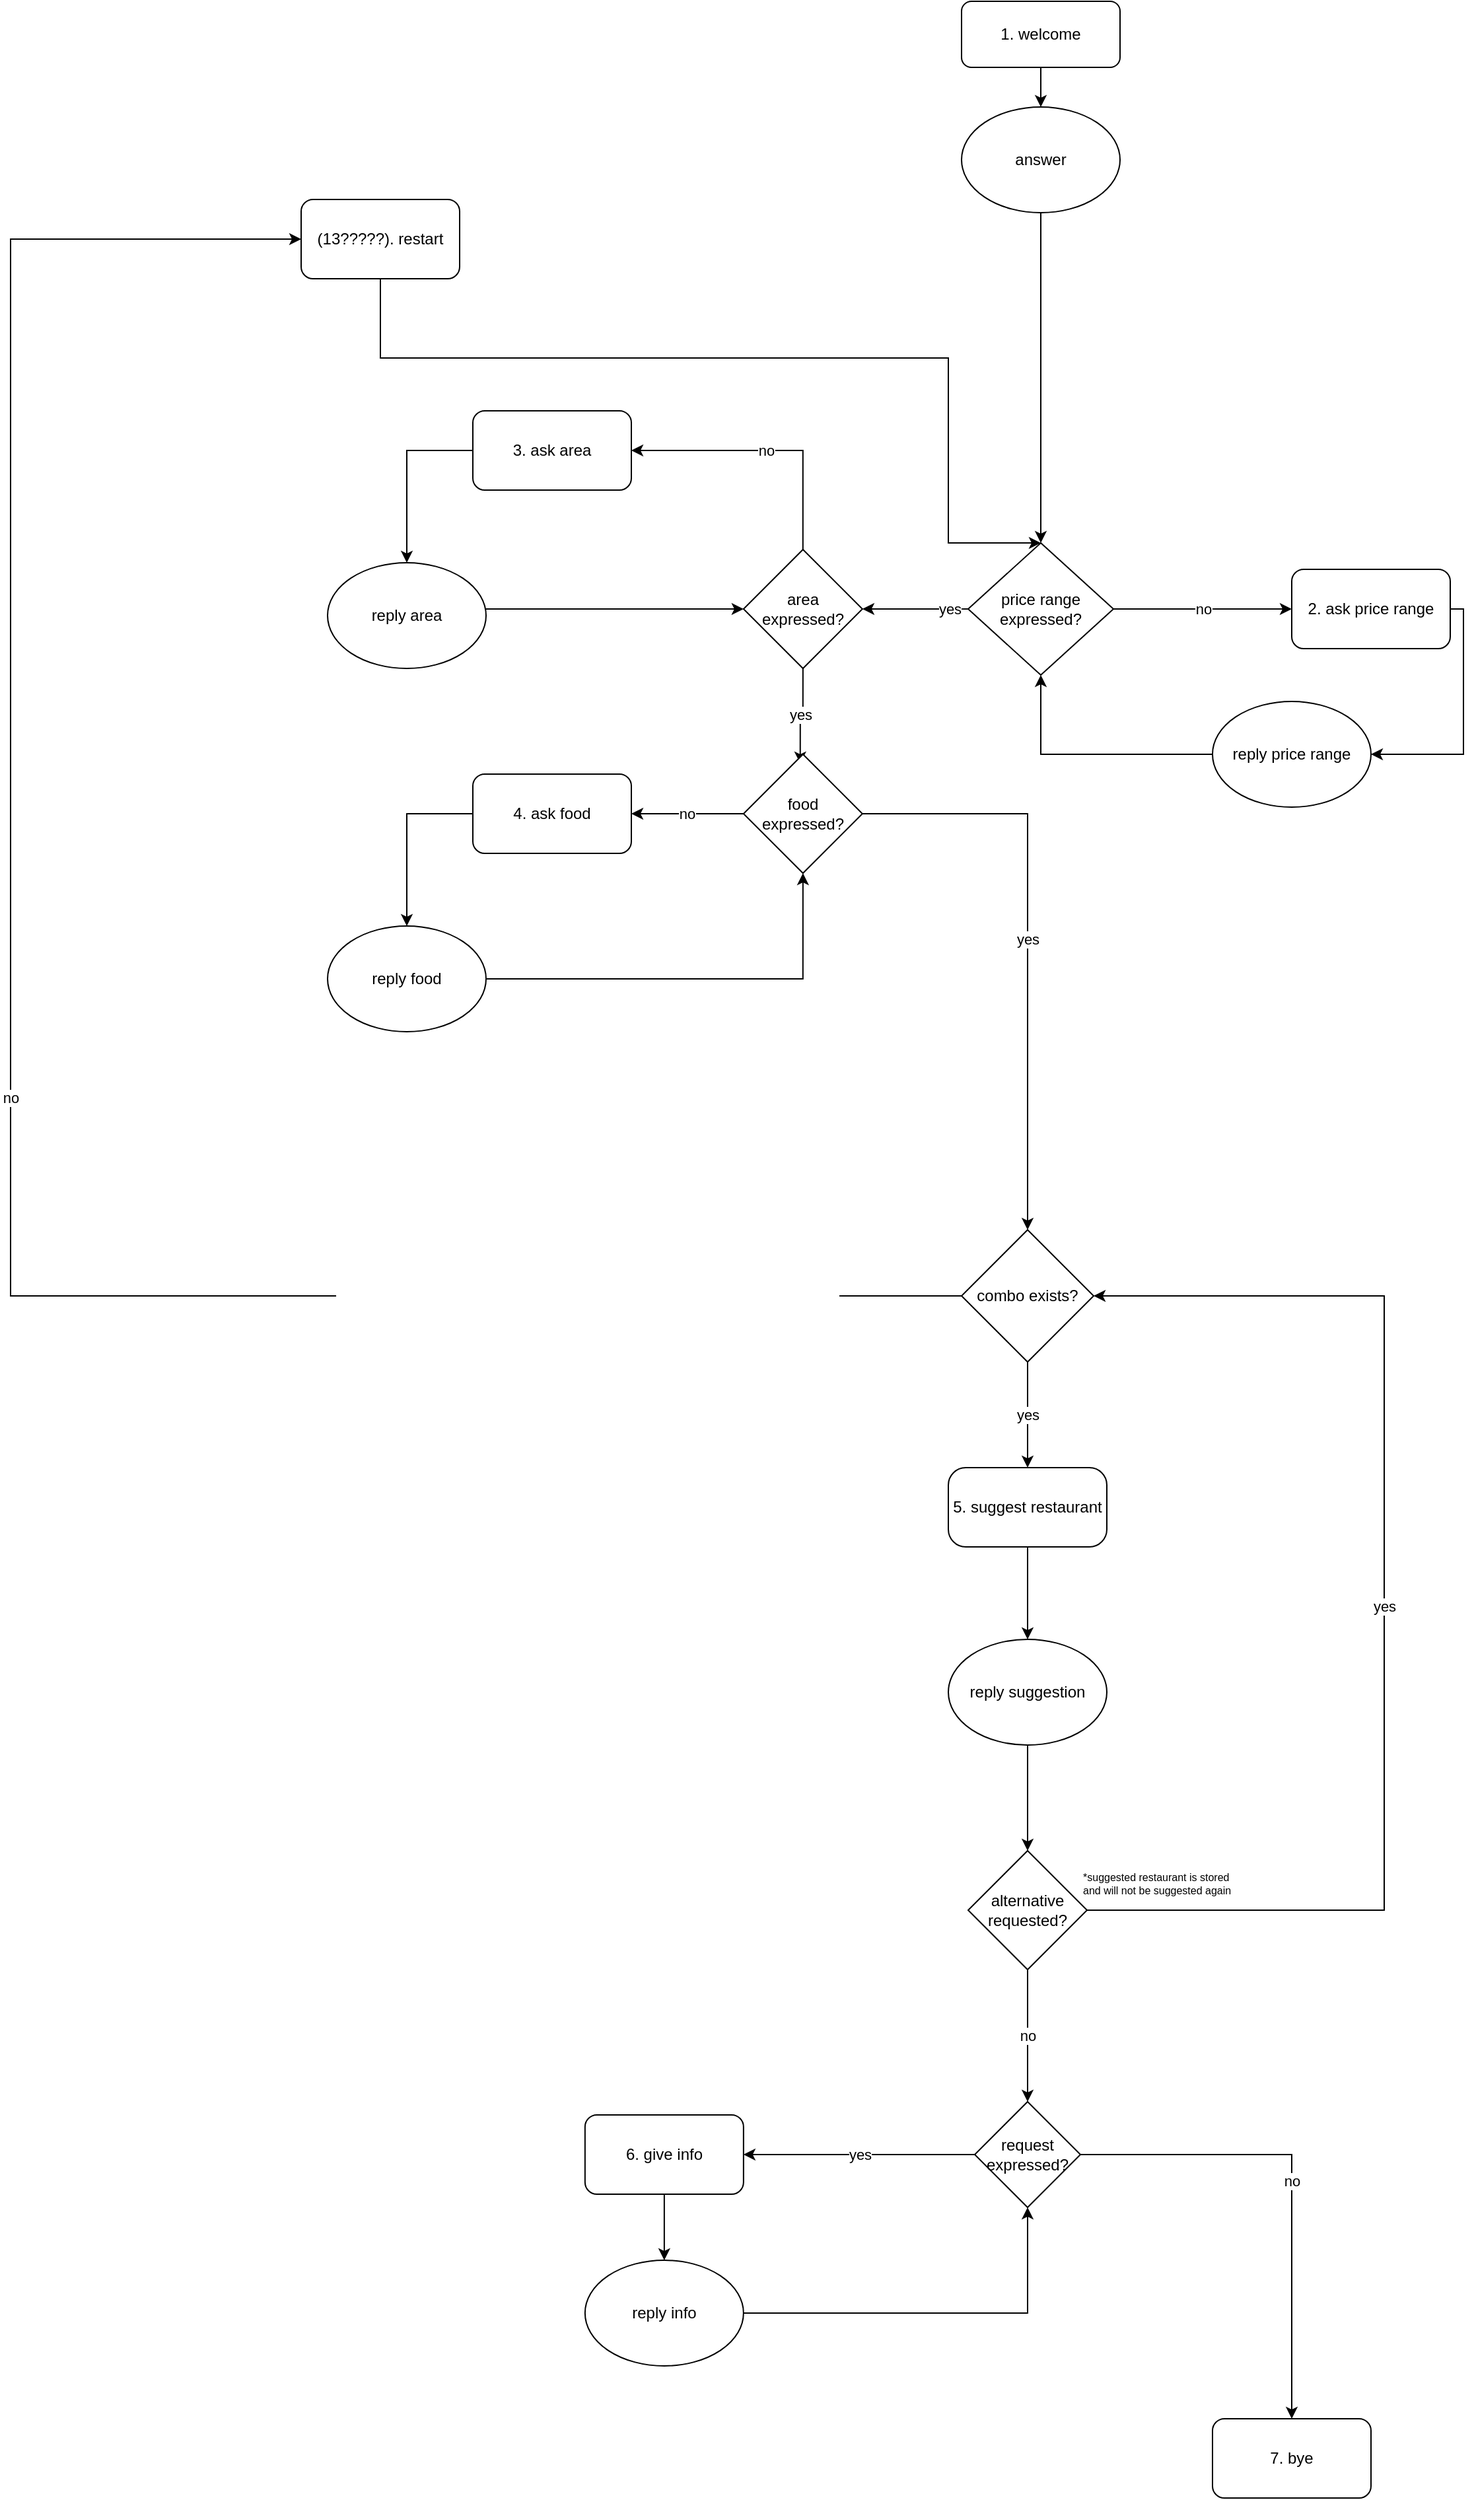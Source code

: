 <mxfile version="21.8.0" type="device">
  <diagram name="Page-1" id="mwG1_WEmA-LWEz-mJTqM">
    <mxGraphModel dx="2455" dy="2233" grid="1" gridSize="10" guides="1" tooltips="1" connect="1" arrows="1" fold="1" page="1" pageScale="1" pageWidth="827" pageHeight="1169" math="0" shadow="0">
      <root>
        <mxCell id="0" />
        <mxCell id="1" parent="0" />
        <mxCell id="2QPjshsw38jV6scYMA-w-3" style="edgeStyle=orthogonalEdgeStyle;rounded=0;orthogonalLoop=1;jettySize=auto;html=1;exitX=0.5;exitY=1;exitDx=0;exitDy=0;entryX=0.5;entryY=0;entryDx=0;entryDy=0;" parent="1" source="2QPjshsw38jV6scYMA-w-1" target="2QPjshsw38jV6scYMA-w-2" edge="1">
          <mxGeometry relative="1" as="geometry" />
        </mxCell>
        <mxCell id="2QPjshsw38jV6scYMA-w-1" value="1. welcome" style="rounded=1;whiteSpace=wrap;html=1;" parent="1" vertex="1">
          <mxGeometry x="340" y="-290" width="120" height="50" as="geometry" />
        </mxCell>
        <mxCell id="khJ21_UX8BpT8Y-34SBZ-1" style="edgeStyle=orthogonalEdgeStyle;rounded=0;orthogonalLoop=1;jettySize=auto;html=1;entryX=0.5;entryY=0;entryDx=0;entryDy=0;" edge="1" parent="1" source="2QPjshsw38jV6scYMA-w-2" target="2QPjshsw38jV6scYMA-w-5">
          <mxGeometry relative="1" as="geometry" />
        </mxCell>
        <mxCell id="2QPjshsw38jV6scYMA-w-2" value="answer" style="ellipse;whiteSpace=wrap;html=1;" parent="1" vertex="1">
          <mxGeometry x="340" y="-210" width="120" height="80" as="geometry" />
        </mxCell>
        <object label="no" id="2QPjshsw38jV6scYMA-w-14">
          <mxCell style="edgeStyle=orthogonalEdgeStyle;rounded=0;orthogonalLoop=1;jettySize=auto;html=1;exitX=1;exitY=0.5;exitDx=0;exitDy=0;" parent="1" source="2QPjshsw38jV6scYMA-w-5" target="2QPjshsw38jV6scYMA-w-12" edge="1">
            <mxGeometry relative="1" as="geometry" />
          </mxCell>
        </object>
        <mxCell id="2QPjshsw38jV6scYMA-w-111" value="yes" style="edgeStyle=orthogonalEdgeStyle;rounded=0;orthogonalLoop=1;jettySize=auto;html=1;exitX=0;exitY=0;exitDx=0;exitDy=0;" parent="1" source="2QPjshsw38jV6scYMA-w-5" target="2QPjshsw38jV6scYMA-w-110" edge="1">
          <mxGeometry relative="1" as="geometry">
            <Array as="points">
              <mxPoint x="373" y="170" />
              <mxPoint x="205" y="170" />
            </Array>
          </mxGeometry>
        </mxCell>
        <mxCell id="2QPjshsw38jV6scYMA-w-5" value="price range expressed?" style="rhombus;whiteSpace=wrap;html=1;" parent="1" vertex="1">
          <mxGeometry x="345" y="120" width="110" height="100" as="geometry" />
        </mxCell>
        <mxCell id="2QPjshsw38jV6scYMA-w-131" style="edgeStyle=orthogonalEdgeStyle;rounded=0;orthogonalLoop=1;jettySize=auto;html=1;exitX=1;exitY=0.5;exitDx=0;exitDy=0;entryX=1;entryY=0.5;entryDx=0;entryDy=0;" parent="1" source="2QPjshsw38jV6scYMA-w-12" target="2QPjshsw38jV6scYMA-w-22" edge="1">
          <mxGeometry relative="1" as="geometry">
            <Array as="points">
              <mxPoint x="720" y="170" />
              <mxPoint x="720" y="280" />
            </Array>
          </mxGeometry>
        </mxCell>
        <mxCell id="2QPjshsw38jV6scYMA-w-12" value="2. ask price range" style="rounded=1;whiteSpace=wrap;html=1;" parent="1" vertex="1">
          <mxGeometry x="590.0" y="140" width="120" height="60" as="geometry" />
        </mxCell>
        <mxCell id="khJ21_UX8BpT8Y-34SBZ-6" style="edgeStyle=orthogonalEdgeStyle;rounded=0;orthogonalLoop=1;jettySize=auto;html=1;entryX=0.5;entryY=0;entryDx=0;entryDy=0;exitX=0;exitY=0.5;exitDx=0;exitDy=0;" edge="1" parent="1" source="2QPjshsw38jV6scYMA-w-19" target="2QPjshsw38jV6scYMA-w-25">
          <mxGeometry relative="1" as="geometry" />
        </mxCell>
        <mxCell id="2QPjshsw38jV6scYMA-w-19" value="3. ask area" style="rounded=1;whiteSpace=wrap;html=1;" parent="1" vertex="1">
          <mxGeometry x="-30" y="20" width="120" height="60" as="geometry" />
        </mxCell>
        <mxCell id="khJ21_UX8BpT8Y-34SBZ-2" style="edgeStyle=orthogonalEdgeStyle;rounded=0;orthogonalLoop=1;jettySize=auto;html=1;entryX=0.5;entryY=1;entryDx=0;entryDy=0;" edge="1" parent="1" source="2QPjshsw38jV6scYMA-w-22" target="2QPjshsw38jV6scYMA-w-5">
          <mxGeometry relative="1" as="geometry" />
        </mxCell>
        <mxCell id="2QPjshsw38jV6scYMA-w-22" value="reply price range" style="ellipse;whiteSpace=wrap;html=1;" parent="1" vertex="1">
          <mxGeometry x="530" y="240" width="120" height="80" as="geometry" />
        </mxCell>
        <mxCell id="khJ21_UX8BpT8Y-34SBZ-8" style="edgeStyle=orthogonalEdgeStyle;rounded=0;orthogonalLoop=1;jettySize=auto;html=1;entryX=0;entryY=0.5;entryDx=0;entryDy=0;" edge="1" parent="1" source="2QPjshsw38jV6scYMA-w-25" target="2QPjshsw38jV6scYMA-w-110">
          <mxGeometry relative="1" as="geometry">
            <Array as="points">
              <mxPoint x="-40" y="170" />
            </Array>
          </mxGeometry>
        </mxCell>
        <mxCell id="2QPjshsw38jV6scYMA-w-25" value="reply area" style="ellipse;whiteSpace=wrap;html=1;" parent="1" vertex="1">
          <mxGeometry x="-140" y="135" width="120" height="80" as="geometry" />
        </mxCell>
        <mxCell id="2QPjshsw38jV6scYMA-w-125" style="edgeStyle=orthogonalEdgeStyle;rounded=0;orthogonalLoop=1;jettySize=auto;html=1;exitX=0;exitY=0.5;exitDx=0;exitDy=0;entryX=0.5;entryY=0;entryDx=0;entryDy=0;" parent="1" source="2QPjshsw38jV6scYMA-w-32" target="2QPjshsw38jV6scYMA-w-33" edge="1">
          <mxGeometry relative="1" as="geometry" />
        </mxCell>
        <mxCell id="2QPjshsw38jV6scYMA-w-32" value="4. ask food" style="rounded=1;whiteSpace=wrap;html=1;" parent="1" vertex="1">
          <mxGeometry x="-30" y="295" width="120" height="60" as="geometry" />
        </mxCell>
        <mxCell id="khJ21_UX8BpT8Y-34SBZ-10" style="edgeStyle=orthogonalEdgeStyle;rounded=0;orthogonalLoop=1;jettySize=auto;html=1;entryX=0.5;entryY=1;entryDx=0;entryDy=0;" edge="1" parent="1" source="2QPjshsw38jV6scYMA-w-33" target="2QPjshsw38jV6scYMA-w-117">
          <mxGeometry relative="1" as="geometry" />
        </mxCell>
        <mxCell id="2QPjshsw38jV6scYMA-w-33" value="reply food" style="ellipse;whiteSpace=wrap;html=1;" parent="1" vertex="1">
          <mxGeometry x="-140" y="410" width="120" height="80" as="geometry" />
        </mxCell>
        <mxCell id="2QPjshsw38jV6scYMA-w-42" value="5. suggest restaurant" style="rounded=1;whiteSpace=wrap;html=1;arcSize=22;" parent="1" vertex="1">
          <mxGeometry x="330" y="820" width="120" height="60" as="geometry" />
        </mxCell>
        <mxCell id="2QPjshsw38jV6scYMA-w-137" style="edgeStyle=orthogonalEdgeStyle;rounded=0;orthogonalLoop=1;jettySize=auto;html=1;exitX=0.5;exitY=1;exitDx=0;exitDy=0;entryX=0.5;entryY=0;entryDx=0;entryDy=0;" parent="1" source="2QPjshsw38jV6scYMA-w-44" target="2QPjshsw38jV6scYMA-w-50" edge="1">
          <mxGeometry relative="1" as="geometry" />
        </mxCell>
        <mxCell id="2QPjshsw38jV6scYMA-w-44" value="reply suggestion" style="ellipse;whiteSpace=wrap;html=1;" parent="1" vertex="1">
          <mxGeometry x="330" y="950" width="120" height="80" as="geometry" />
        </mxCell>
        <mxCell id="2QPjshsw38jV6scYMA-w-52" value="no" style="edgeStyle=orthogonalEdgeStyle;rounded=0;orthogonalLoop=1;jettySize=auto;html=1;exitX=0.5;exitY=1;exitDx=0;exitDy=0;entryX=0.5;entryY=0;entryDx=0;entryDy=0;" parent="1" source="2QPjshsw38jV6scYMA-w-50" target="khJ21_UX8BpT8Y-34SBZ-19" edge="1">
          <mxGeometry relative="1" as="geometry">
            <mxPoint x="390" y="1320" as="targetPoint" />
          </mxGeometry>
        </mxCell>
        <mxCell id="khJ21_UX8BpT8Y-34SBZ-18" value="yes" style="edgeStyle=orthogonalEdgeStyle;rounded=0;orthogonalLoop=1;jettySize=auto;html=1;entryX=1;entryY=0.5;entryDx=0;entryDy=0;exitX=1;exitY=0.5;exitDx=0;exitDy=0;" edge="1" parent="1" source="2QPjshsw38jV6scYMA-w-50" target="2QPjshsw38jV6scYMA-w-106">
          <mxGeometry relative="1" as="geometry">
            <Array as="points">
              <mxPoint x="660" y="1155" />
              <mxPoint x="660" y="690" />
            </Array>
          </mxGeometry>
        </mxCell>
        <mxCell id="2QPjshsw38jV6scYMA-w-50" value="alternative requested?" style="rhombus;whiteSpace=wrap;html=1;" parent="1" vertex="1">
          <mxGeometry x="345" y="1110" width="90" height="90" as="geometry" />
        </mxCell>
        <mxCell id="2QPjshsw38jV6scYMA-w-107" value="yes" style="edgeStyle=orthogonalEdgeStyle;rounded=0;orthogonalLoop=1;jettySize=auto;html=1;exitX=0.5;exitY=1;exitDx=0;exitDy=0;entryX=0.5;entryY=0;entryDx=0;entryDy=0;" parent="1" source="2QPjshsw38jV6scYMA-w-106" target="2QPjshsw38jV6scYMA-w-42" edge="1">
          <mxGeometry relative="1" as="geometry" />
        </mxCell>
        <mxCell id="khJ21_UX8BpT8Y-34SBZ-14" value="no" style="edgeStyle=orthogonalEdgeStyle;rounded=0;orthogonalLoop=1;jettySize=auto;html=1;entryX=0;entryY=0.5;entryDx=0;entryDy=0;" edge="1" parent="1" source="2QPjshsw38jV6scYMA-w-106" target="khJ21_UX8BpT8Y-34SBZ-13">
          <mxGeometry relative="1" as="geometry">
            <Array as="points">
              <mxPoint x="-380" y="690" />
              <mxPoint x="-380" y="-110" />
            </Array>
          </mxGeometry>
        </mxCell>
        <mxCell id="2QPjshsw38jV6scYMA-w-106" value="combo exists?" style="rhombus;whiteSpace=wrap;html=1;" parent="1" vertex="1">
          <mxGeometry x="340" y="640" width="100" height="100" as="geometry" />
        </mxCell>
        <mxCell id="2QPjshsw38jV6scYMA-w-118" value="yes&lt;br&gt;" style="edgeStyle=orthogonalEdgeStyle;rounded=0;orthogonalLoop=1;jettySize=auto;html=1;exitX=0.5;exitY=1;exitDx=0;exitDy=0;entryX=0.477;entryY=0.077;entryDx=0;entryDy=0;entryPerimeter=0;" parent="1" source="2QPjshsw38jV6scYMA-w-110" target="2QPjshsw38jV6scYMA-w-117" edge="1">
          <mxGeometry relative="1" as="geometry" />
        </mxCell>
        <mxCell id="khJ21_UX8BpT8Y-34SBZ-5" value="no" style="edgeStyle=orthogonalEdgeStyle;rounded=0;orthogonalLoop=1;jettySize=auto;html=1;entryX=1;entryY=0.5;entryDx=0;entryDy=0;" edge="1" parent="1" source="2QPjshsw38jV6scYMA-w-110" target="2QPjshsw38jV6scYMA-w-19">
          <mxGeometry relative="1" as="geometry">
            <Array as="points">
              <mxPoint x="220" y="50" />
            </Array>
          </mxGeometry>
        </mxCell>
        <mxCell id="2QPjshsw38jV6scYMA-w-110" value="area expressed?" style="rhombus;whiteSpace=wrap;html=1;" parent="1" vertex="1">
          <mxGeometry x="174.93" y="125" width="90" height="90" as="geometry" />
        </mxCell>
        <mxCell id="khJ21_UX8BpT8Y-34SBZ-9" value="no" style="edgeStyle=orthogonalEdgeStyle;rounded=0;orthogonalLoop=1;jettySize=auto;html=1;entryX=1;entryY=0.5;entryDx=0;entryDy=0;" edge="1" parent="1" source="2QPjshsw38jV6scYMA-w-117" target="2QPjshsw38jV6scYMA-w-32">
          <mxGeometry relative="1" as="geometry" />
        </mxCell>
        <mxCell id="khJ21_UX8BpT8Y-34SBZ-11" value="yes" style="edgeStyle=orthogonalEdgeStyle;rounded=0;orthogonalLoop=1;jettySize=auto;html=1;entryX=0.5;entryY=0;entryDx=0;entryDy=0;" edge="1" parent="1" source="2QPjshsw38jV6scYMA-w-117" target="2QPjshsw38jV6scYMA-w-106">
          <mxGeometry relative="1" as="geometry" />
        </mxCell>
        <mxCell id="2QPjshsw38jV6scYMA-w-117" value="food expressed?" style="rhombus;whiteSpace=wrap;html=1;" parent="1" vertex="1">
          <mxGeometry x="174.93" y="280" width="90" height="90" as="geometry" />
        </mxCell>
        <mxCell id="khJ21_UX8BpT8Y-34SBZ-15" style="edgeStyle=orthogonalEdgeStyle;rounded=0;orthogonalLoop=1;jettySize=auto;html=1;entryX=0.5;entryY=0;entryDx=0;entryDy=0;" edge="1" parent="1" source="khJ21_UX8BpT8Y-34SBZ-13" target="2QPjshsw38jV6scYMA-w-5">
          <mxGeometry relative="1" as="geometry">
            <Array as="points">
              <mxPoint x="-100" y="-20" />
              <mxPoint x="330" y="-20" />
              <mxPoint x="330" y="120" />
            </Array>
          </mxGeometry>
        </mxCell>
        <mxCell id="khJ21_UX8BpT8Y-34SBZ-13" value="(13?????). restart" style="rounded=1;whiteSpace=wrap;html=1;" vertex="1" parent="1">
          <mxGeometry x="-160" y="-140" width="120" height="60" as="geometry" />
        </mxCell>
        <mxCell id="khJ21_UX8BpT8Y-34SBZ-17" style="edgeStyle=orthogonalEdgeStyle;rounded=0;orthogonalLoop=1;jettySize=auto;html=1;entryX=0.5;entryY=0;entryDx=0;entryDy=0;" edge="1" parent="1" source="2QPjshsw38jV6scYMA-w-42" target="2QPjshsw38jV6scYMA-w-44">
          <mxGeometry relative="1" as="geometry" />
        </mxCell>
        <mxCell id="khJ21_UX8BpT8Y-34SBZ-22" value="yes" style="edgeStyle=orthogonalEdgeStyle;rounded=0;orthogonalLoop=1;jettySize=auto;html=1;entryX=1;entryY=0.5;entryDx=0;entryDy=0;" edge="1" parent="1" source="khJ21_UX8BpT8Y-34SBZ-19" target="khJ21_UX8BpT8Y-34SBZ-20">
          <mxGeometry relative="1" as="geometry">
            <Array as="points" />
          </mxGeometry>
        </mxCell>
        <mxCell id="khJ21_UX8BpT8Y-34SBZ-23" value="no" style="edgeStyle=orthogonalEdgeStyle;rounded=0;orthogonalLoop=1;jettySize=auto;html=1;" edge="1" parent="1" source="khJ21_UX8BpT8Y-34SBZ-19" target="khJ21_UX8BpT8Y-34SBZ-21">
          <mxGeometry relative="1" as="geometry" />
        </mxCell>
        <mxCell id="khJ21_UX8BpT8Y-34SBZ-19" value="request expressed?" style="rhombus;whiteSpace=wrap;html=1;" vertex="1" parent="1">
          <mxGeometry x="350" y="1300" width="80" height="80" as="geometry" />
        </mxCell>
        <mxCell id="khJ21_UX8BpT8Y-34SBZ-26" style="edgeStyle=orthogonalEdgeStyle;rounded=0;orthogonalLoop=1;jettySize=auto;html=1;" edge="1" parent="1" source="khJ21_UX8BpT8Y-34SBZ-20" target="khJ21_UX8BpT8Y-34SBZ-25">
          <mxGeometry relative="1" as="geometry" />
        </mxCell>
        <mxCell id="khJ21_UX8BpT8Y-34SBZ-20" value="6. give info" style="rounded=1;whiteSpace=wrap;html=1;" vertex="1" parent="1">
          <mxGeometry x="54.93" y="1310" width="120" height="60" as="geometry" />
        </mxCell>
        <mxCell id="khJ21_UX8BpT8Y-34SBZ-21" value="7. bye" style="rounded=1;whiteSpace=wrap;html=1;" vertex="1" parent="1">
          <mxGeometry x="530" y="1540" width="120" height="60" as="geometry" />
        </mxCell>
        <mxCell id="khJ21_UX8BpT8Y-34SBZ-27" style="edgeStyle=orthogonalEdgeStyle;rounded=0;orthogonalLoop=1;jettySize=auto;html=1;entryX=0.5;entryY=1;entryDx=0;entryDy=0;" edge="1" parent="1" source="khJ21_UX8BpT8Y-34SBZ-25" target="khJ21_UX8BpT8Y-34SBZ-19">
          <mxGeometry relative="1" as="geometry" />
        </mxCell>
        <mxCell id="khJ21_UX8BpT8Y-34SBZ-25" value="reply info" style="ellipse;whiteSpace=wrap;html=1;" vertex="1" parent="1">
          <mxGeometry x="54.93" y="1420" width="120" height="80" as="geometry" />
        </mxCell>
        <mxCell id="khJ21_UX8BpT8Y-34SBZ-28" value="*suggested restaurant is stored and will not be suggested again" style="text;html=1;strokeColor=none;fillColor=none;align=left;verticalAlign=middle;whiteSpace=wrap;rounded=0;fontSize=8;" vertex="1" parent="1">
          <mxGeometry x="430" y="1120" width="126" height="30" as="geometry" />
        </mxCell>
      </root>
    </mxGraphModel>
  </diagram>
</mxfile>
